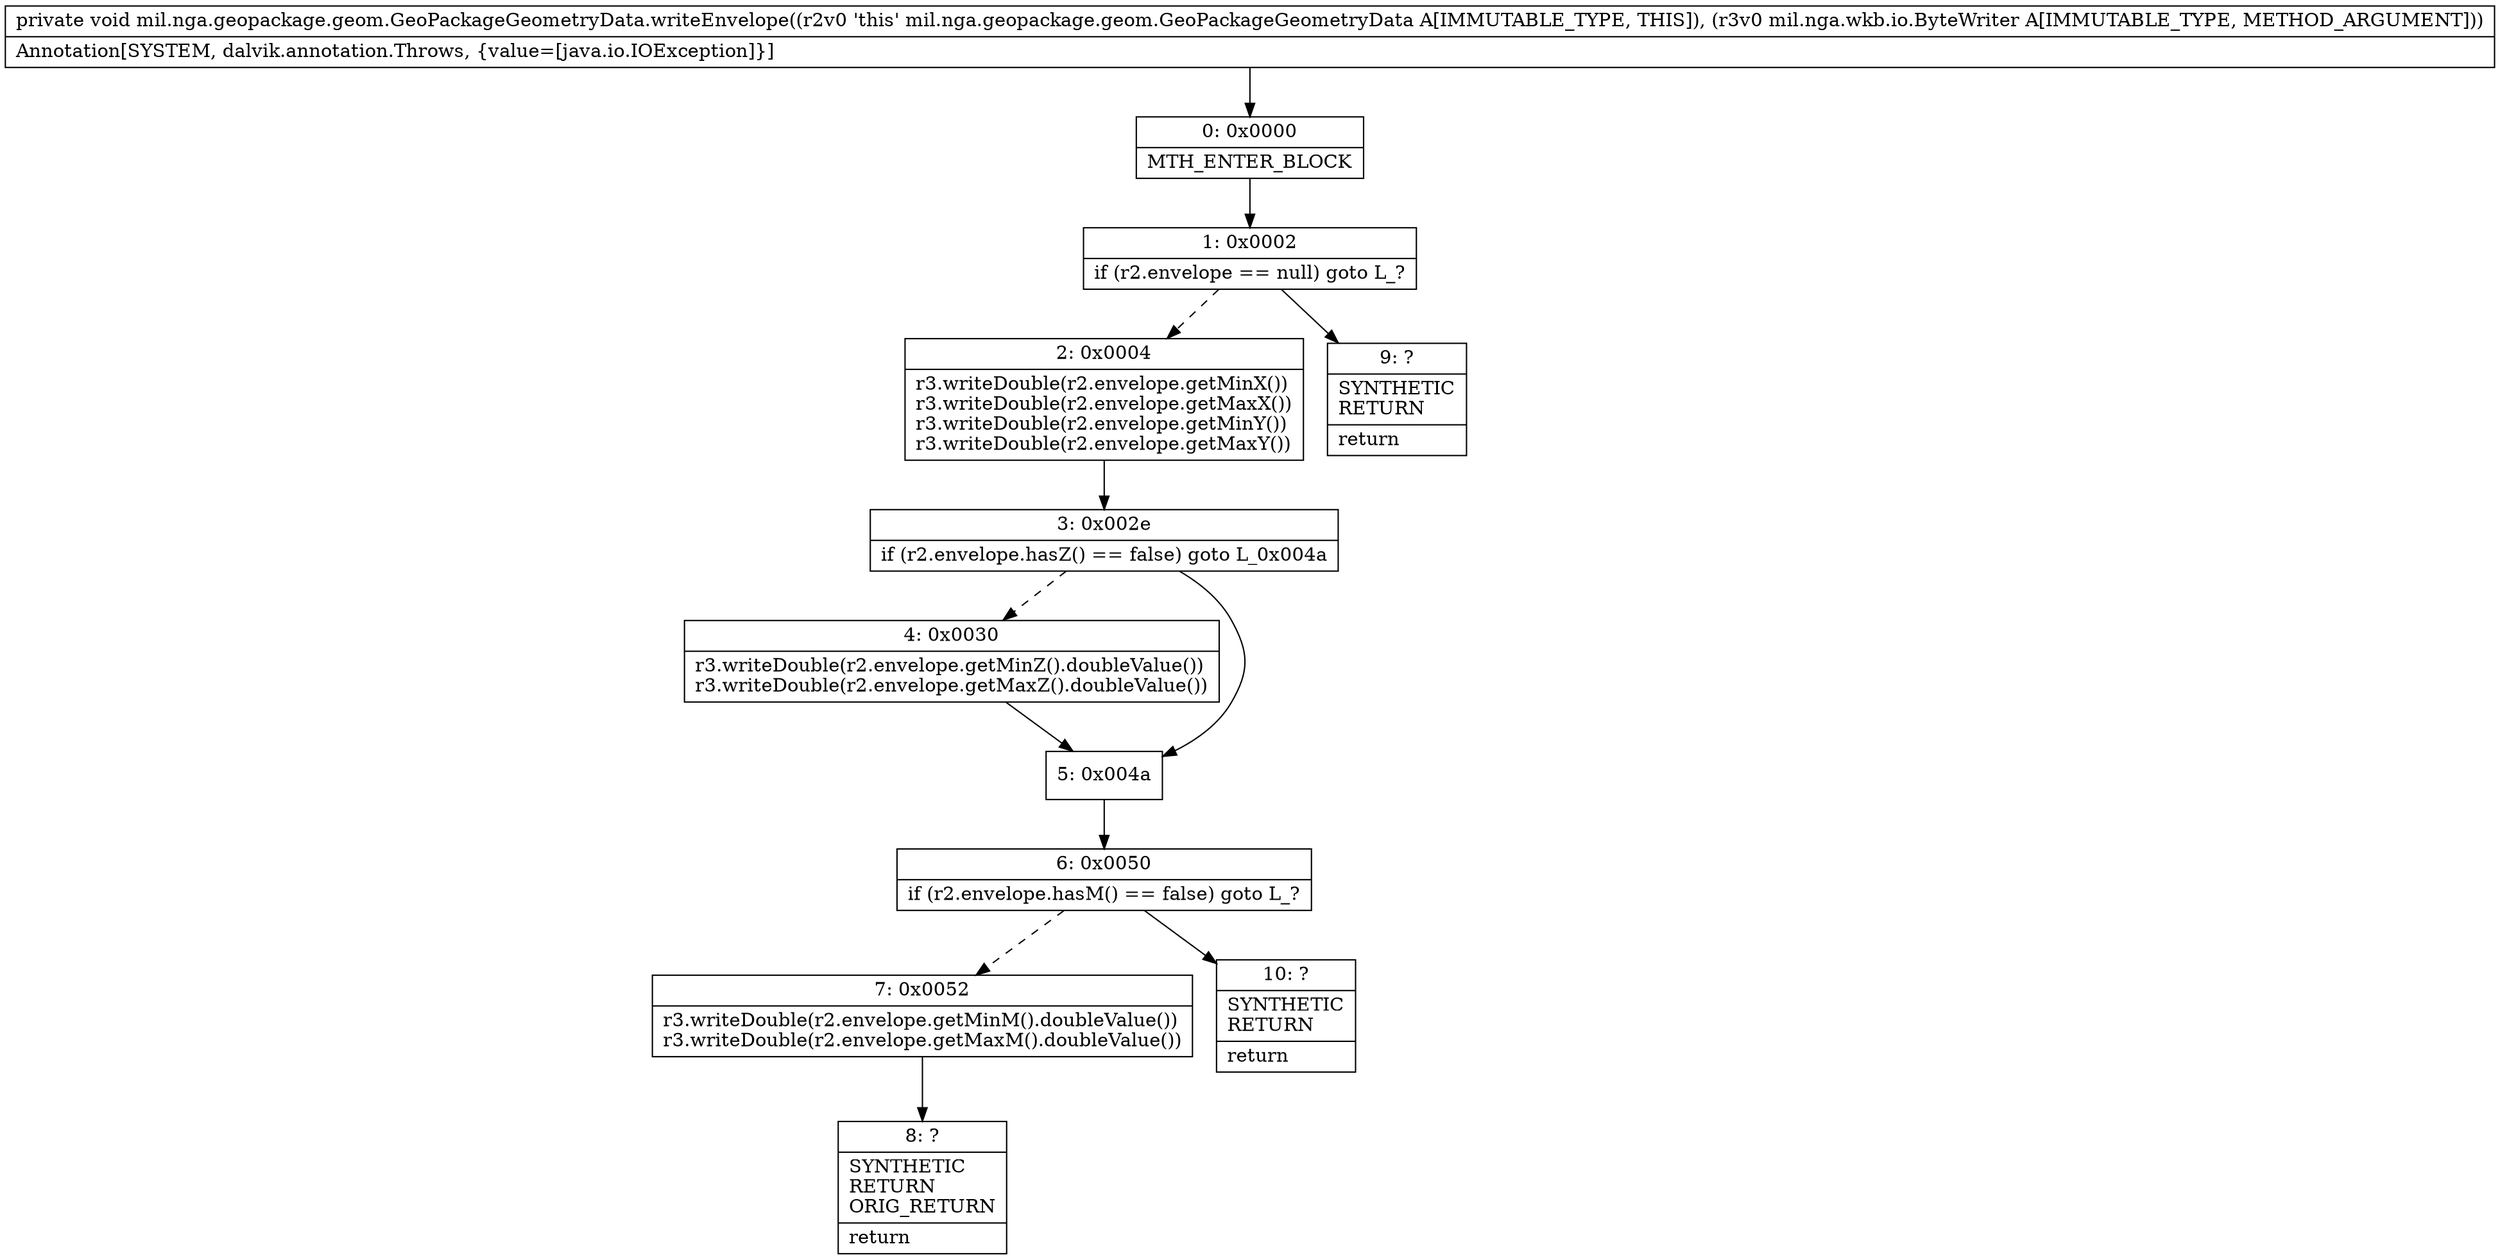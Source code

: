 digraph "CFG formil.nga.geopackage.geom.GeoPackageGeometryData.writeEnvelope(Lmil\/nga\/wkb\/io\/ByteWriter;)V" {
Node_0 [shape=record,label="{0\:\ 0x0000|MTH_ENTER_BLOCK\l}"];
Node_1 [shape=record,label="{1\:\ 0x0002|if (r2.envelope == null) goto L_?\l}"];
Node_2 [shape=record,label="{2\:\ 0x0004|r3.writeDouble(r2.envelope.getMinX())\lr3.writeDouble(r2.envelope.getMaxX())\lr3.writeDouble(r2.envelope.getMinY())\lr3.writeDouble(r2.envelope.getMaxY())\l}"];
Node_3 [shape=record,label="{3\:\ 0x002e|if (r2.envelope.hasZ() == false) goto L_0x004a\l}"];
Node_4 [shape=record,label="{4\:\ 0x0030|r3.writeDouble(r2.envelope.getMinZ().doubleValue())\lr3.writeDouble(r2.envelope.getMaxZ().doubleValue())\l}"];
Node_5 [shape=record,label="{5\:\ 0x004a}"];
Node_6 [shape=record,label="{6\:\ 0x0050|if (r2.envelope.hasM() == false) goto L_?\l}"];
Node_7 [shape=record,label="{7\:\ 0x0052|r3.writeDouble(r2.envelope.getMinM().doubleValue())\lr3.writeDouble(r2.envelope.getMaxM().doubleValue())\l}"];
Node_8 [shape=record,label="{8\:\ ?|SYNTHETIC\lRETURN\lORIG_RETURN\l|return\l}"];
Node_9 [shape=record,label="{9\:\ ?|SYNTHETIC\lRETURN\l|return\l}"];
Node_10 [shape=record,label="{10\:\ ?|SYNTHETIC\lRETURN\l|return\l}"];
MethodNode[shape=record,label="{private void mil.nga.geopackage.geom.GeoPackageGeometryData.writeEnvelope((r2v0 'this' mil.nga.geopackage.geom.GeoPackageGeometryData A[IMMUTABLE_TYPE, THIS]), (r3v0 mil.nga.wkb.io.ByteWriter A[IMMUTABLE_TYPE, METHOD_ARGUMENT]))  | Annotation[SYSTEM, dalvik.annotation.Throws, \{value=[java.io.IOException]\}]\l}"];
MethodNode -> Node_0;
Node_0 -> Node_1;
Node_1 -> Node_2[style=dashed];
Node_1 -> Node_9;
Node_2 -> Node_3;
Node_3 -> Node_4[style=dashed];
Node_3 -> Node_5;
Node_4 -> Node_5;
Node_5 -> Node_6;
Node_6 -> Node_7[style=dashed];
Node_6 -> Node_10;
Node_7 -> Node_8;
}

